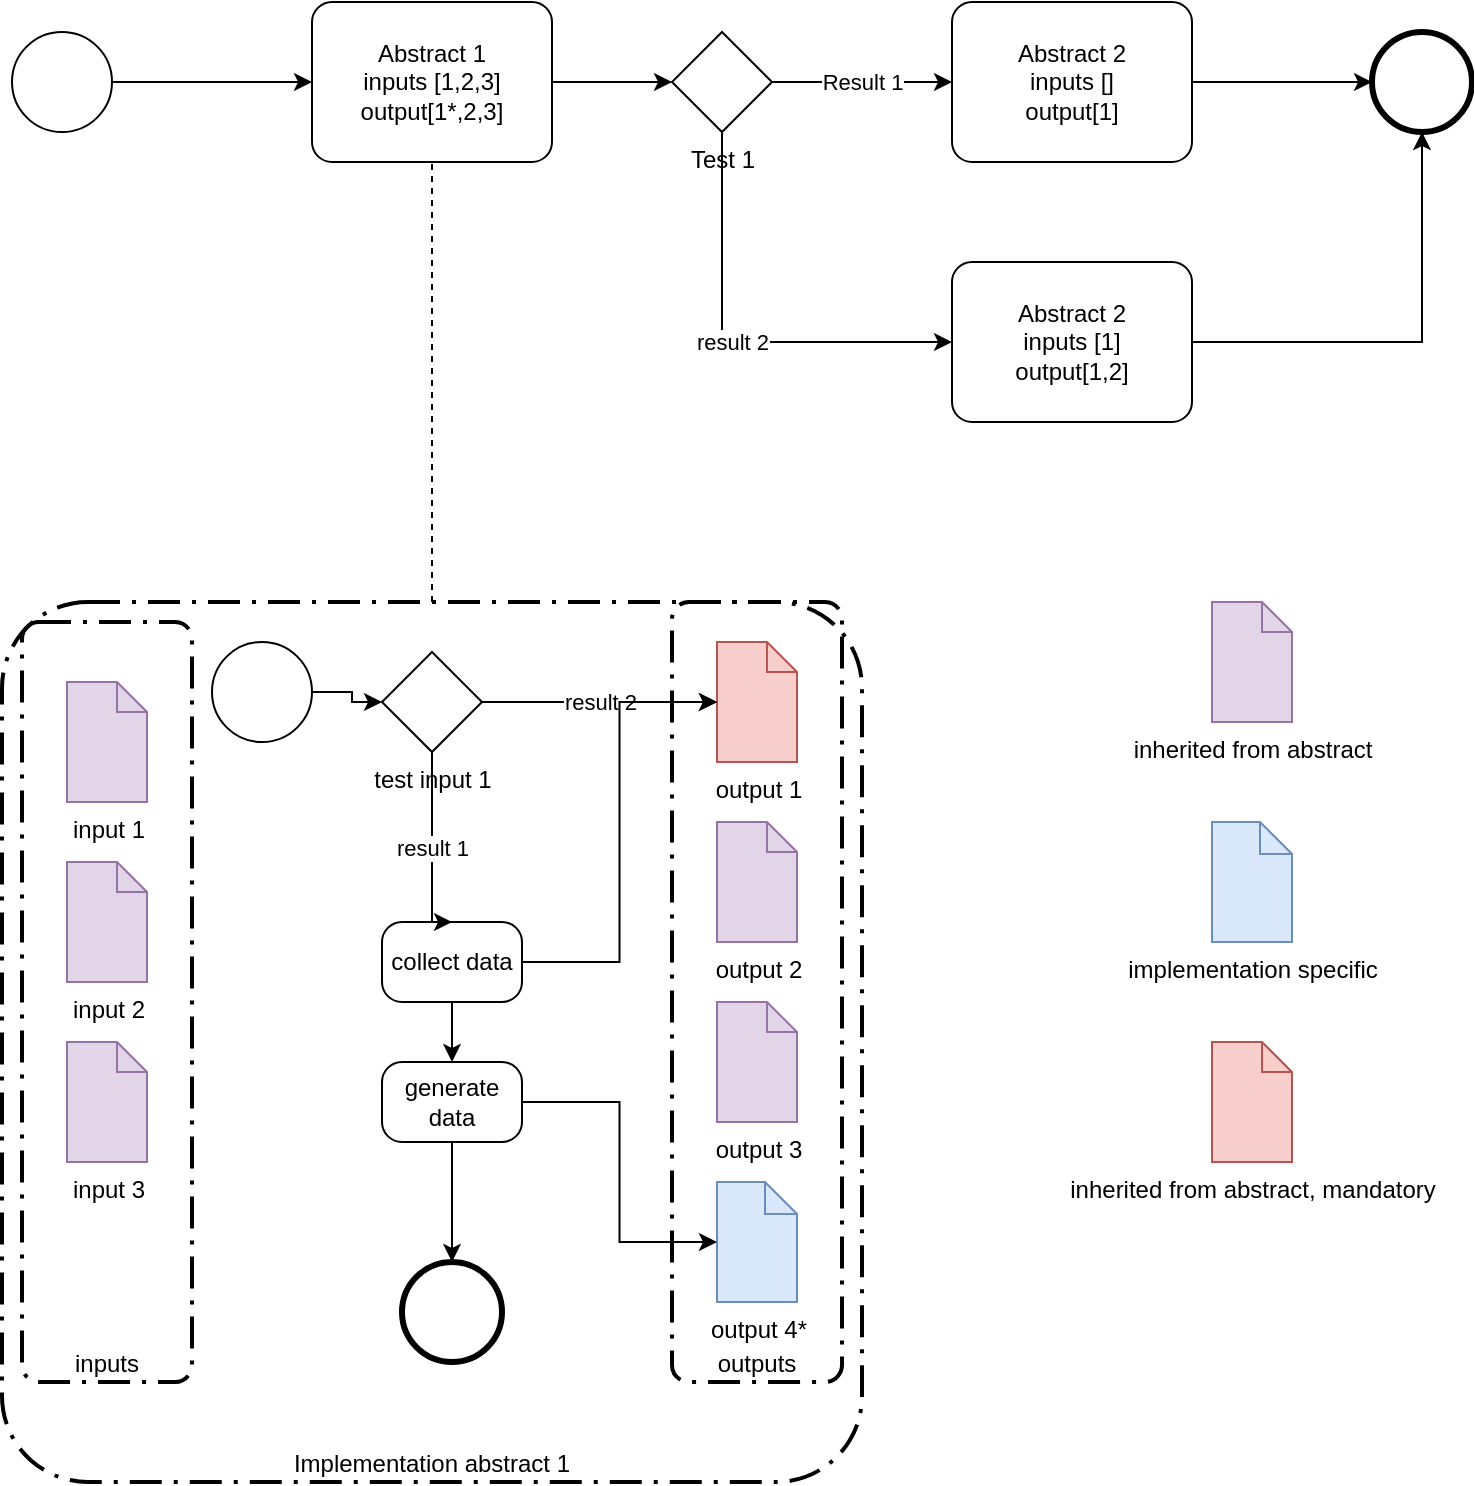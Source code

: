 <mxfile version="24.2.5" type="device" pages="2">
  <diagram name="concept" id="2iTqAW0Big8X_mHHIY5T">
    <mxGraphModel dx="1434" dy="879" grid="1" gridSize="10" guides="1" tooltips="1" connect="1" arrows="1" fold="1" page="1" pageScale="1" pageWidth="1100" pageHeight="850" math="0" shadow="0">
      <root>
        <mxCell id="0" />
        <mxCell id="1" parent="0" />
        <mxCell id="2z9fYpW-E8VklAimd4eZ-21" value="inputs" style="points=[[0.25,0,0],[0.5,0,0],[0.75,0,0],[1,0.25,0],[1,0.5,0],[1,0.75,0],[0.75,1,0],[0.5,1,0],[0.25,1,0],[0,0.75,0],[0,0.5,0],[0,0.25,0]];rounded=1;arcSize=10;dashed=1;strokeColor=#000000;fillColor=none;gradientColor=none;dashPattern=8 3 1 3;strokeWidth=2;whiteSpace=wrap;html=1;verticalAlign=bottom;" parent="1" vertex="1">
          <mxGeometry x="55" y="380" width="85" height="380" as="geometry" />
        </mxCell>
        <mxCell id="2z9fYpW-E8VklAimd4eZ-6" style="edgeStyle=orthogonalEdgeStyle;rounded=0;orthogonalLoop=1;jettySize=auto;html=1;" parent="1" source="2z9fYpW-E8VklAimd4eZ-2" target="2z9fYpW-E8VklAimd4eZ-5" edge="1">
          <mxGeometry relative="1" as="geometry" />
        </mxCell>
        <mxCell id="2z9fYpW-E8VklAimd4eZ-2" value="Abstract 1&lt;div&gt;inputs [1,2,3]&lt;/div&gt;&lt;div&gt;output[1*,2,3]&lt;/div&gt;" style="points=[[0.25,0,0],[0.5,0,0],[0.75,0,0],[1,0.25,0],[1,0.5,0],[1,0.75,0],[0.75,1,0],[0.5,1,0],[0.25,1,0],[0,0.75,0],[0,0.5,0],[0,0.25,0]];shape=mxgraph.bpmn.task;whiteSpace=wrap;rectStyle=rounded;size=10;html=1;container=1;expand=0;collapsible=0;taskMarker=abstract;" parent="1" vertex="1">
          <mxGeometry x="200" y="70" width="120" height="80" as="geometry" />
        </mxCell>
        <mxCell id="2z9fYpW-E8VklAimd4eZ-4" style="edgeStyle=orthogonalEdgeStyle;rounded=0;orthogonalLoop=1;jettySize=auto;html=1;" parent="1" source="2z9fYpW-E8VklAimd4eZ-3" target="2z9fYpW-E8VklAimd4eZ-2" edge="1">
          <mxGeometry relative="1" as="geometry" />
        </mxCell>
        <mxCell id="2z9fYpW-E8VklAimd4eZ-3" value="" style="points=[[0.145,0.145,0],[0.5,0,0],[0.855,0.145,0],[1,0.5,0],[0.855,0.855,0],[0.5,1,0],[0.145,0.855,0],[0,0.5,0]];shape=mxgraph.bpmn.event;html=1;verticalLabelPosition=bottom;labelBackgroundColor=#ffffff;verticalAlign=top;align=center;perimeter=ellipsePerimeter;outlineConnect=0;aspect=fixed;outline=standard;symbol=general;" parent="1" vertex="1">
          <mxGeometry x="50" y="85" width="50" height="50" as="geometry" />
        </mxCell>
        <mxCell id="2z9fYpW-E8VklAimd4eZ-8" value="Result 1" style="edgeStyle=orthogonalEdgeStyle;rounded=0;orthogonalLoop=1;jettySize=auto;html=1;" parent="1" source="2z9fYpW-E8VklAimd4eZ-5" target="2z9fYpW-E8VklAimd4eZ-7" edge="1">
          <mxGeometry relative="1" as="geometry" />
        </mxCell>
        <mxCell id="2z9fYpW-E8VklAimd4eZ-5" value="Test 1" style="points=[[0.25,0.25,0],[0.5,0,0],[0.75,0.25,0],[1,0.5,0],[0.75,0.75,0],[0.5,1,0],[0.25,0.75,0],[0,0.5,0]];shape=mxgraph.bpmn.gateway2;html=1;verticalLabelPosition=bottom;labelBackgroundColor=#ffffff;verticalAlign=top;align=center;perimeter=rhombusPerimeter;outlineConnect=0;outline=none;symbol=none;" parent="1" vertex="1">
          <mxGeometry x="380" y="85" width="50" height="50" as="geometry" />
        </mxCell>
        <mxCell id="2z9fYpW-E8VklAimd4eZ-13" style="edgeStyle=orthogonalEdgeStyle;rounded=0;orthogonalLoop=1;jettySize=auto;html=1;" parent="1" source="2z9fYpW-E8VklAimd4eZ-7" target="2z9fYpW-E8VklAimd4eZ-12" edge="1">
          <mxGeometry relative="1" as="geometry" />
        </mxCell>
        <mxCell id="2z9fYpW-E8VklAimd4eZ-7" value="Abstract 2&lt;div&gt;&lt;div&gt;inputs []&lt;/div&gt;&lt;div&gt;output[1]&lt;/div&gt;&lt;/div&gt;" style="points=[[0.25,0,0],[0.5,0,0],[0.75,0,0],[1,0.25,0],[1,0.5,0],[1,0.75,0],[0.75,1,0],[0.5,1,0],[0.25,1,0],[0,0.75,0],[0,0.5,0],[0,0.25,0]];shape=mxgraph.bpmn.task;whiteSpace=wrap;rectStyle=rounded;size=10;html=1;container=1;expand=0;collapsible=0;taskMarker=abstract;" parent="1" vertex="1">
          <mxGeometry x="520" y="70" width="120" height="80" as="geometry" />
        </mxCell>
        <mxCell id="2z9fYpW-E8VklAimd4eZ-12" value="" style="points=[[0.145,0.145,0],[0.5,0,0],[0.855,0.145,0],[1,0.5,0],[0.855,0.855,0],[0.5,1,0],[0.145,0.855,0],[0,0.5,0]];shape=mxgraph.bpmn.event;html=1;verticalLabelPosition=bottom;labelBackgroundColor=#ffffff;verticalAlign=top;align=center;perimeter=ellipsePerimeter;outlineConnect=0;aspect=fixed;outline=end;symbol=terminate2;" parent="1" vertex="1">
          <mxGeometry x="730" y="85" width="50" height="50" as="geometry" />
        </mxCell>
        <mxCell id="2z9fYpW-E8VklAimd4eZ-15" style="edgeStyle=orthogonalEdgeStyle;rounded=0;orthogonalLoop=1;jettySize=auto;html=1;" parent="1" source="2z9fYpW-E8VklAimd4eZ-14" target="2z9fYpW-E8VklAimd4eZ-12" edge="1">
          <mxGeometry relative="1" as="geometry" />
        </mxCell>
        <mxCell id="2z9fYpW-E8VklAimd4eZ-14" value="Abstract 2&lt;div&gt;&lt;div&gt;inputs [1]&lt;/div&gt;&lt;div&gt;output[1,2]&lt;/div&gt;&lt;/div&gt;" style="points=[[0.25,0,0],[0.5,0,0],[0.75,0,0],[1,0.25,0],[1,0.5,0],[1,0.75,0],[0.75,1,0],[0.5,1,0],[0.25,1,0],[0,0.75,0],[0,0.5,0],[0,0.25,0]];shape=mxgraph.bpmn.task;whiteSpace=wrap;rectStyle=rounded;size=10;html=1;container=1;expand=0;collapsible=0;taskMarker=abstract;" parent="1" vertex="1">
          <mxGeometry x="520" y="200" width="120" height="80" as="geometry" />
        </mxCell>
        <mxCell id="2z9fYpW-E8VklAimd4eZ-16" value="result 2" style="edgeStyle=orthogonalEdgeStyle;rounded=0;orthogonalLoop=1;jettySize=auto;html=1;entryX=0;entryY=0.5;entryDx=0;entryDy=0;entryPerimeter=0;" parent="1" source="2z9fYpW-E8VklAimd4eZ-5" target="2z9fYpW-E8VklAimd4eZ-14" edge="1">
          <mxGeometry relative="1" as="geometry">
            <Array as="points">
              <mxPoint x="405" y="240" />
            </Array>
          </mxGeometry>
        </mxCell>
        <mxCell id="2z9fYpW-E8VklAimd4eZ-18" value="" style="endArrow=none;dashed=1;html=1;rounded=0;entryX=0.5;entryY=1;entryDx=0;entryDy=0;entryPerimeter=0;" parent="1" source="2z9fYpW-E8VklAimd4eZ-19" target="2z9fYpW-E8VklAimd4eZ-2" edge="1">
          <mxGeometry width="50" height="50" relative="1" as="geometry">
            <mxPoint x="260" y="360" as="sourcePoint" />
            <mxPoint x="270" y="160" as="targetPoint" />
          </mxGeometry>
        </mxCell>
        <mxCell id="2z9fYpW-E8VklAimd4eZ-19" value="Implementation abstract 1" style="points=[[0.25,0,0],[0.5,0,0],[0.75,0,0],[1,0.25,0],[1,0.5,0],[1,0.75,0],[0.75,1,0],[0.5,1,0],[0.25,1,0],[0,0.75,0],[0,0.5,0],[0,0.25,0]];rounded=1;arcSize=10;dashed=1;strokeColor=#000000;fillColor=none;gradientColor=none;dashPattern=8 3 1 3;strokeWidth=2;whiteSpace=wrap;html=1;verticalAlign=bottom;" parent="1" vertex="1">
          <mxGeometry x="45" y="370" width="430" height="440" as="geometry" />
        </mxCell>
        <mxCell id="2z9fYpW-E8VklAimd4eZ-20" value="input 1" style="shape=mxgraph.bpmn.data;labelPosition=center;verticalLabelPosition=bottom;align=center;verticalAlign=top;size=15;html=1;fillColor=#e1d5e7;strokeColor=#9673a6;" parent="1" vertex="1">
          <mxGeometry x="77.5" y="410" width="40" height="60" as="geometry" />
        </mxCell>
        <mxCell id="2z9fYpW-E8VklAimd4eZ-22" value="outputs" style="points=[[0.25,0,0],[0.5,0,0],[0.75,0,0],[1,0.25,0],[1,0.5,0],[1,0.75,0],[0.75,1,0],[0.5,1,0],[0.25,1,0],[0,0.75,0],[0,0.5,0],[0,0.25,0]];rounded=1;arcSize=10;dashed=1;strokeColor=#000000;fillColor=none;gradientColor=none;dashPattern=8 3 1 3;strokeWidth=2;whiteSpace=wrap;html=1;verticalAlign=bottom;" parent="1" vertex="1">
          <mxGeometry x="380" y="370" width="85" height="390" as="geometry" />
        </mxCell>
        <mxCell id="2z9fYpW-E8VklAimd4eZ-23" value="input 2" style="shape=mxgraph.bpmn.data;labelPosition=center;verticalLabelPosition=bottom;align=center;verticalAlign=top;size=15;html=1;fillColor=#e1d5e7;strokeColor=#9673a6;" parent="1" vertex="1">
          <mxGeometry x="77.5" y="500" width="40" height="60" as="geometry" />
        </mxCell>
        <mxCell id="2z9fYpW-E8VklAimd4eZ-24" value="input 3" style="shape=mxgraph.bpmn.data;labelPosition=center;verticalLabelPosition=bottom;align=center;verticalAlign=top;size=15;html=1;fillColor=#e1d5e7;strokeColor=#9673a6;" parent="1" vertex="1">
          <mxGeometry x="77.5" y="590" width="40" height="60" as="geometry" />
        </mxCell>
        <mxCell id="2z9fYpW-E8VklAimd4eZ-26" value="output 1" style="shape=mxgraph.bpmn.data;labelPosition=center;verticalLabelPosition=bottom;align=center;verticalAlign=top;size=15;html=1;fillColor=#f8cecc;strokeColor=#b85450;" parent="1" vertex="1">
          <mxGeometry x="402.5" y="390" width="40" height="60" as="geometry" />
        </mxCell>
        <mxCell id="2z9fYpW-E8VklAimd4eZ-27" value="output 2" style="shape=mxgraph.bpmn.data;labelPosition=center;verticalLabelPosition=bottom;align=center;verticalAlign=top;size=15;html=1;fillColor=#e1d5e7;strokeColor=#9673a6;" parent="1" vertex="1">
          <mxGeometry x="402.5" y="480" width="40" height="60" as="geometry" />
        </mxCell>
        <mxCell id="2z9fYpW-E8VklAimd4eZ-28" value="output 3" style="shape=mxgraph.bpmn.data;labelPosition=center;verticalLabelPosition=bottom;align=center;verticalAlign=top;size=15;html=1;fillColor=#e1d5e7;strokeColor=#9673a6;" parent="1" vertex="1">
          <mxGeometry x="402.5" y="570" width="40" height="60" as="geometry" />
        </mxCell>
        <mxCell id="2z9fYpW-E8VklAimd4eZ-29" value="output 4*" style="shape=mxgraph.bpmn.data;labelPosition=center;verticalLabelPosition=bottom;align=center;verticalAlign=top;size=16;html=1;fillColor=#dae8fc;strokeColor=#6c8ebf;" parent="1" vertex="1">
          <mxGeometry x="402.5" y="660" width="40" height="60" as="geometry" />
        </mxCell>
        <mxCell id="2z9fYpW-E8VklAimd4eZ-36" value="inherited from abstract" style="shape=mxgraph.bpmn.data;labelPosition=center;verticalLabelPosition=bottom;align=center;verticalAlign=top;size=15;html=1;fillColor=#e1d5e7;strokeColor=#9673a6;" parent="1" vertex="1">
          <mxGeometry x="650" y="370" width="40" height="60" as="geometry" />
        </mxCell>
        <mxCell id="2z9fYpW-E8VklAimd4eZ-37" value="implementation specific" style="shape=mxgraph.bpmn.data;labelPosition=center;verticalLabelPosition=bottom;align=center;verticalAlign=top;size=16;html=1;fillColor=#dae8fc;strokeColor=#6c8ebf;" parent="1" vertex="1">
          <mxGeometry x="650" y="480" width="40" height="60" as="geometry" />
        </mxCell>
        <mxCell id="2z9fYpW-E8VklAimd4eZ-38" value="inherited from abstract, mandatory" style="shape=mxgraph.bpmn.data;labelPosition=center;verticalLabelPosition=bottom;align=center;verticalAlign=top;size=15;html=1;fillColor=#f8cecc;strokeColor=#b85450;" parent="1" vertex="1">
          <mxGeometry x="650" y="590" width="40" height="60" as="geometry" />
        </mxCell>
        <mxCell id="2z9fYpW-E8VklAimd4eZ-42" style="edgeStyle=orthogonalEdgeStyle;rounded=0;orthogonalLoop=1;jettySize=auto;html=1;" parent="1" source="2z9fYpW-E8VklAimd4eZ-39" target="2z9fYpW-E8VklAimd4eZ-43" edge="1">
          <mxGeometry relative="1" as="geometry">
            <mxPoint x="230" y="415" as="targetPoint" />
          </mxGeometry>
        </mxCell>
        <mxCell id="2z9fYpW-E8VklAimd4eZ-39" value="" style="points=[[0.145,0.145,0],[0.5,0,0],[0.855,0.145,0],[1,0.5,0],[0.855,0.855,0],[0.5,1,0],[0.145,0.855,0],[0,0.5,0]];shape=mxgraph.bpmn.event;html=1;verticalLabelPosition=bottom;labelBackgroundColor=#ffffff;verticalAlign=top;align=center;perimeter=ellipsePerimeter;outlineConnect=0;aspect=fixed;outline=standard;symbol=general;" parent="1" vertex="1">
          <mxGeometry x="150" y="390" width="50" height="50" as="geometry" />
        </mxCell>
        <mxCell id="2z9fYpW-E8VklAimd4eZ-40" value="" style="points=[[0.145,0.145,0],[0.5,0,0],[0.855,0.145,0],[1,0.5,0],[0.855,0.855,0],[0.5,1,0],[0.145,0.855,0],[0,0.5,0]];shape=mxgraph.bpmn.event;html=1;verticalLabelPosition=bottom;labelBackgroundColor=#ffffff;verticalAlign=top;align=center;perimeter=ellipsePerimeter;outlineConnect=0;aspect=fixed;outline=end;symbol=terminate2;" parent="1" vertex="1">
          <mxGeometry x="245" y="700" width="50" height="50" as="geometry" />
        </mxCell>
        <mxCell id="2z9fYpW-E8VklAimd4eZ-48" value="result 2" style="edgeStyle=orthogonalEdgeStyle;rounded=0;orthogonalLoop=1;jettySize=auto;html=1;" parent="1" source="2z9fYpW-E8VklAimd4eZ-43" target="2z9fYpW-E8VklAimd4eZ-26" edge="1">
          <mxGeometry relative="1" as="geometry" />
        </mxCell>
        <mxCell id="2z9fYpW-E8VklAimd4eZ-43" value="test input 1" style="points=[[0.25,0.25,0],[0.5,0,0],[0.75,0.25,0],[1,0.5,0],[0.75,0.75,0],[0.5,1,0],[0.25,0.75,0],[0,0.5,0]];shape=mxgraph.bpmn.gateway2;html=1;verticalLabelPosition=bottom;labelBackgroundColor=#ffffff;verticalAlign=top;align=center;perimeter=rhombusPerimeter;outlineConnect=0;outline=none;symbol=none;" parent="1" vertex="1">
          <mxGeometry x="235" y="395" width="50" height="50" as="geometry" />
        </mxCell>
        <mxCell id="2z9fYpW-E8VklAimd4eZ-45" value="collect data" style="points=[[0.25,0,0],[0.5,0,0],[0.75,0,0],[1,0.25,0],[1,0.5,0],[1,0.75,0],[0.75,1,0],[0.5,1,0],[0.25,1,0],[0,0.75,0],[0,0.5,0],[0,0.25,0]];shape=mxgraph.bpmn.task;whiteSpace=wrap;rectStyle=rounded;size=10;html=1;container=1;expand=0;collapsible=0;taskMarker=abstract;" parent="1" vertex="1">
          <mxGeometry x="235" y="530" width="70" height="40" as="geometry" />
        </mxCell>
        <mxCell id="2z9fYpW-E8VklAimd4eZ-46" value="result 1" style="edgeStyle=orthogonalEdgeStyle;rounded=0;orthogonalLoop=1;jettySize=auto;html=1;entryX=0.5;entryY=0;entryDx=0;entryDy=0;entryPerimeter=0;" parent="1" source="2z9fYpW-E8VklAimd4eZ-43" target="2z9fYpW-E8VklAimd4eZ-45" edge="1">
          <mxGeometry relative="1" as="geometry">
            <Array as="points">
              <mxPoint x="260" y="530" />
            </Array>
          </mxGeometry>
        </mxCell>
        <mxCell id="2z9fYpW-E8VklAimd4eZ-47" style="edgeStyle=orthogonalEdgeStyle;rounded=0;orthogonalLoop=1;jettySize=auto;html=1;entryX=0;entryY=0.5;entryDx=0;entryDy=0;entryPerimeter=0;" parent="1" source="2z9fYpW-E8VklAimd4eZ-45" target="2z9fYpW-E8VklAimd4eZ-26" edge="1">
          <mxGeometry relative="1" as="geometry" />
        </mxCell>
        <mxCell id="2z9fYpW-E8VklAimd4eZ-49" style="edgeStyle=orthogonalEdgeStyle;rounded=0;orthogonalLoop=1;jettySize=auto;html=1;entryX=0.5;entryY=0;entryDx=0;entryDy=0;entryPerimeter=0;" parent="1" source="2z9fYpW-E8VklAimd4eZ-50" target="2z9fYpW-E8VklAimd4eZ-40" edge="1">
          <mxGeometry relative="1" as="geometry" />
        </mxCell>
        <mxCell id="2z9fYpW-E8VklAimd4eZ-51" value="" style="edgeStyle=orthogonalEdgeStyle;rounded=0;orthogonalLoop=1;jettySize=auto;html=1;entryX=0.5;entryY=0;entryDx=0;entryDy=0;entryPerimeter=0;" parent="1" source="2z9fYpW-E8VklAimd4eZ-45" target="2z9fYpW-E8VklAimd4eZ-50" edge="1">
          <mxGeometry relative="1" as="geometry">
            <mxPoint x="270" y="570" as="sourcePoint" />
            <mxPoint x="270" y="700" as="targetPoint" />
          </mxGeometry>
        </mxCell>
        <mxCell id="2z9fYpW-E8VklAimd4eZ-50" value="generate data" style="points=[[0.25,0,0],[0.5,0,0],[0.75,0,0],[1,0.25,0],[1,0.5,0],[1,0.75,0],[0.75,1,0],[0.5,1,0],[0.25,1,0],[0,0.75,0],[0,0.5,0],[0,0.25,0]];shape=mxgraph.bpmn.task;whiteSpace=wrap;rectStyle=rounded;size=10;html=1;container=1;expand=0;collapsible=0;taskMarker=abstract;" parent="1" vertex="1">
          <mxGeometry x="235" y="600" width="70" height="40" as="geometry" />
        </mxCell>
        <mxCell id="2z9fYpW-E8VklAimd4eZ-52" style="edgeStyle=orthogonalEdgeStyle;rounded=0;orthogonalLoop=1;jettySize=auto;html=1;entryX=0;entryY=0.5;entryDx=0;entryDy=0;entryPerimeter=0;" parent="1" source="2z9fYpW-E8VklAimd4eZ-50" target="2z9fYpW-E8VklAimd4eZ-29" edge="1">
          <mxGeometry relative="1" as="geometry" />
        </mxCell>
      </root>
    </mxGraphModel>
  </diagram>
  <diagram id="RDarXf2TzYww0I_Zzp77" name="Workflow">
    <mxGraphModel dx="1434" dy="839" grid="1" gridSize="10" guides="1" tooltips="1" connect="1" arrows="1" fold="1" page="1" pageScale="1" pageWidth="1100" pageHeight="850" math="0" shadow="0">
      <root>
        <mxCell id="0" />
        <mxCell id="1" parent="0" />
        <mxCell id="tJC1nWZ6yWwXoF0uYfr7-1" value="Authoring" style="swimlane;html=1;childLayout=stackLayout;resizeParent=1;resizeParentMax=0;horizontal=0;startSize=20;horizontalStack=0;whiteSpace=wrap;" vertex="1" parent="1">
          <mxGeometry y="10" width="1090" height="350" as="geometry" />
        </mxCell>
        <mxCell id="tJC1nWZ6yWwXoF0uYfr7-2" value="Guidline Author" style="swimlane;html=1;startSize=20;horizontal=0;" vertex="1" parent="tJC1nWZ6yWwXoF0uYfr7-1">
          <mxGeometry x="20" width="1070" height="120" as="geometry" />
        </mxCell>
        <mxCell id="tJC1nWZ6yWwXoF0uYfr7-7" style="edgeStyle=orthogonalEdgeStyle;rounded=0;orthogonalLoop=1;jettySize=auto;html=1;dashed=1;" edge="1" parent="tJC1nWZ6yWwXoF0uYfr7-2" source="tJC1nWZ6yWwXoF0uYfr7-5" target="tJC1nWZ6yWwXoF0uYfr7-6">
          <mxGeometry relative="1" as="geometry" />
        </mxCell>
        <mxCell id="tJC1nWZ6yWwXoF0uYfr7-5" value="L1" style="shape=mxgraph.bpmn.data;labelPosition=center;verticalLabelPosition=bottom;align=center;verticalAlign=top;size=15;html=1;bpmnTransferType=input;" vertex="1" parent="tJC1nWZ6yWwXoF0uYfr7-2">
          <mxGeometry x="50" y="25" width="40" height="60" as="geometry" />
        </mxCell>
        <mxCell id="tJC1nWZ6yWwXoF0uYfr7-6" value="Making L2&amp;nbsp;" style="points=[[0.25,0,0],[0.5,0,0],[0.75,0,0],[1,0.25,0],[1,0.5,0],[1,0.75,0],[0.75,1,0],[0.5,1,0],[0.25,1,0],[0,0.75,0],[0,0.5,0],[0,0.25,0]];shape=mxgraph.bpmn.task;whiteSpace=wrap;rectStyle=rounded;size=10;html=1;container=1;expand=0;collapsible=0;taskMarker=abstract;fillColor=#dae8fc;strokeColor=#6c8ebf;" vertex="1" parent="tJC1nWZ6yWwXoF0uYfr7-2">
          <mxGeometry x="150" y="20" width="100" height="70" as="geometry" />
        </mxCell>
        <mxCell id="tJC1nWZ6yWwXoF0uYfr7-12" value="Publish L2" style="shape=mxgraph.bpmn.event;html=1;verticalLabelPosition=bottom;labelBackgroundColor=#ffffff;verticalAlign=top;align=center;outlineConnect=0;aspect=fixed;outline=throwing;symbol=message;points=[[0.145,0.145,0],[0.5,0,0],[0.855,0.145,0],[1,0.5,0],[0.855,0.855,0],[0.5,1,0],[0.145,0.855,0],[0,0.5,0]];perimeter=ellipsePerimeter;" vertex="1" parent="tJC1nWZ6yWwXoF0uYfr7-2">
          <mxGeometry x="330" width="50" height="50" as="geometry" />
        </mxCell>
        <mxCell id="tJC1nWZ6yWwXoF0uYfr7-13" style="edgeStyle=orthogonalEdgeStyle;rounded=0;orthogonalLoop=1;jettySize=auto;html=1;" edge="1" parent="tJC1nWZ6yWwXoF0uYfr7-2" source="tJC1nWZ6yWwXoF0uYfr7-6" target="tJC1nWZ6yWwXoF0uYfr7-12">
          <mxGeometry relative="1" as="geometry" />
        </mxCell>
        <mxCell id="tJC1nWZ6yWwXoF0uYfr7-8" value="BPMN L2 IG- only abstracted model" style="shape=mxgraph.bpmn.data;labelPosition=center;verticalLabelPosition=bottom;align=center;verticalAlign=top;size=15;html=1;" vertex="1" parent="tJC1nWZ6yWwXoF0uYfr7-2">
          <mxGeometry x="420" y="40" width="40" height="60" as="geometry" />
        </mxCell>
        <mxCell id="tJC1nWZ6yWwXoF0uYfr7-9" style="edgeStyle=orthogonalEdgeStyle;rounded=0;orthogonalLoop=1;jettySize=auto;html=1;dashed=1;" edge="1" parent="tJC1nWZ6yWwXoF0uYfr7-2" source="tJC1nWZ6yWwXoF0uYfr7-6" target="tJC1nWZ6yWwXoF0uYfr7-8">
          <mxGeometry relative="1" as="geometry" />
        </mxCell>
        <mxCell id="tJC1nWZ6yWwXoF0uYfr7-4" value="Implementor" style="swimlane;html=1;startSize=20;horizontal=0;" vertex="1" parent="tJC1nWZ6yWwXoF0uYfr7-1">
          <mxGeometry x="20" y="120" width="1070" height="120" as="geometry" />
        </mxCell>
        <mxCell id="tJC1nWZ6yWwXoF0uYfr7-17" style="edgeStyle=orthogonalEdgeStyle;rounded=0;orthogonalLoop=1;jettySize=auto;html=1;" edge="1" parent="tJC1nWZ6yWwXoF0uYfr7-4" source="tJC1nWZ6yWwXoF0uYfr7-10" target="tJC1nWZ6yWwXoF0uYfr7-16">
          <mxGeometry relative="1" as="geometry" />
        </mxCell>
        <mxCell id="tJC1nWZ6yWwXoF0uYfr7-10" value="Import BPMN L2 IG&amp;nbsp;" style="points=[[0.25,0,0],[0.5,0,0],[0.75,0,0],[1,0.25,0],[1,0.5,0],[1,0.75,0],[0.75,1,0],[0.5,1,0],[0.25,1,0],[0,0.75,0],[0,0.5,0],[0,0.25,0]];shape=mxgraph.bpmn.task;whiteSpace=wrap;rectStyle=rounded;size=10;html=1;container=1;expand=0;collapsible=0;taskMarker=abstract;fillColor=#dae8fc;strokeColor=#6c8ebf;" vertex="1" parent="tJC1nWZ6yWwXoF0uYfr7-4">
          <mxGeometry x="390" y="22.5" width="100" height="65" as="geometry" />
        </mxCell>
        <mxCell id="tJC1nWZ6yWwXoF0uYfr7-14" value="recieve publsihed IG" style="points=[[0.145,0.145,0],[0.5,0,0],[0.855,0.145,0],[1,0.5,0],[0.855,0.855,0],[0.5,1,0],[0.145,0.855,0],[0,0.5,0]];shape=mxgraph.bpmn.event;html=1;verticalLabelPosition=bottom;labelBackgroundColor=#ffffff;verticalAlign=top;align=center;perimeter=ellipsePerimeter;outlineConnect=0;aspect=fixed;outline=standard;symbol=message;" vertex="1" parent="tJC1nWZ6yWwXoF0uYfr7-4">
          <mxGeometry x="270" y="30" width="50" height="50" as="geometry" />
        </mxCell>
        <mxCell id="tJC1nWZ6yWwXoF0uYfr7-15" style="edgeStyle=orthogonalEdgeStyle;rounded=0;orthogonalLoop=1;jettySize=auto;html=1;" edge="1" parent="tJC1nWZ6yWwXoF0uYfr7-4" source="tJC1nWZ6yWwXoF0uYfr7-14" target="tJC1nWZ6yWwXoF0uYfr7-10">
          <mxGeometry relative="1" as="geometry" />
        </mxCell>
        <mxCell id="tJC1nWZ6yWwXoF0uYfr7-19" style="edgeStyle=orthogonalEdgeStyle;rounded=0;orthogonalLoop=1;jettySize=auto;html=1;" edge="1" parent="tJC1nWZ6yWwXoF0uYfr7-4" source="tJC1nWZ6yWwXoF0uYfr7-16" target="tJC1nWZ6yWwXoF0uYfr7-24">
          <mxGeometry relative="1" as="geometry">
            <mxPoint x="730" y="55" as="targetPoint" />
          </mxGeometry>
        </mxCell>
        <mxCell id="tJC1nWZ6yWwXoF0uYfr7-16" value="Define the implemtation activities" style="points=[[0.25,0,0],[0.5,0,0],[0.75,0,0],[1,0.25,0],[1,0.5,0],[1,0.75,0],[0.75,1,0],[0.5,1,0],[0.25,1,0],[0,0.75,0],[0,0.5,0],[0,0.25,0]];shape=mxgraph.bpmn.task;whiteSpace=wrap;rectStyle=rounded;size=10;html=1;container=1;expand=0;collapsible=0;taskMarker=abstract;fillColor=#dae8fc;strokeColor=#6c8ebf;" vertex="1" parent="tJC1nWZ6yWwXoF0uYfr7-4">
          <mxGeometry x="520" y="22.5" width="100" height="65" as="geometry" />
        </mxCell>
        <mxCell id="tJC1nWZ6yWwXoF0uYfr7-24" value="Generate L3 for a with specific strategy" style="points=[[0.25,0,0],[0.5,0,0],[0.75,0,0],[1,0.25,0],[1,0.5,0],[1,0.75,0],[0.75,1,0],[0.5,1,0],[0.25,1,0],[0,0.75,0],[0,0.5,0],[0,0.25,0]];shape=mxgraph.bpmn.task;whiteSpace=wrap;rectStyle=rounded;size=10;html=1;container=1;expand=0;collapsible=0;taskMarker=abstract;fillColor=#dae8fc;strokeColor=#6c8ebf;" vertex="1" parent="tJC1nWZ6yWwXoF0uYfr7-4">
          <mxGeometry x="650" y="22.5" width="100" height="65" as="geometry" />
        </mxCell>
        <mxCell id="tJC1nWZ6yWwXoF0uYfr7-31" value="Send to file to the L4 management platform" style="points=[[0.25,0,0],[0.5,0,0],[0.75,0,0],[1,0.25,0],[1,0.5,0],[1,0.75,0],[0.75,1,0],[0.5,1,0],[0.25,1,0],[0,0.75,0],[0,0.5,0],[0,0.25,0]];shape=mxgraph.bpmn.task;whiteSpace=wrap;rectStyle=rounded;size=10;html=1;container=1;expand=0;collapsible=0;taskMarker=abstract;fillColor=#dae8fc;strokeColor=#6c8ebf;" vertex="1" parent="tJC1nWZ6yWwXoF0uYfr7-4">
          <mxGeometry x="930" y="22.5" width="100" height="65" as="geometry" />
        </mxCell>
        <mxCell id="tJC1nWZ6yWwXoF0uYfr7-3" value="Automation" style="swimlane;html=1;startSize=20;horizontal=0;" vertex="1" parent="tJC1nWZ6yWwXoF0uYfr7-1">
          <mxGeometry x="20" y="240" width="1070" height="110" as="geometry" />
        </mxCell>
        <mxCell id="tJC1nWZ6yWwXoF0uYfr7-21" value="Validate" style="points=[[0.25,0,0],[0.5,0,0],[0.75,0,0],[1,0.25,0],[1,0.5,0],[1,0.75,0],[0.75,1,0],[0.5,1,0],[0.25,1,0],[0,0.75,0],[0,0.5,0],[0,0.25,0]];shape=mxgraph.bpmn.task;whiteSpace=wrap;rectStyle=rounded;size=10;html=1;container=1;expand=0;collapsible=0;taskMarker=abstract;fillColor=#fff2cc;strokeColor=#d6b656;" vertex="1" parent="tJC1nWZ6yWwXoF0uYfr7-3">
          <mxGeometry x="150" y="20" width="100" height="70" as="geometry" />
        </mxCell>
        <mxCell id="tJC1nWZ6yWwXoF0uYfr7-27" style="edgeStyle=orthogonalEdgeStyle;rounded=0;orthogonalLoop=1;jettySize=auto;html=1;" edge="1" parent="tJC1nWZ6yWwXoF0uYfr7-3" source="tJC1nWZ6yWwXoF0uYfr7-25" target="tJC1nWZ6yWwXoF0uYfr7-26">
          <mxGeometry relative="1" as="geometry" />
        </mxCell>
        <mxCell id="tJC1nWZ6yWwXoF0uYfr7-25" value="Prepare: Merge, restructure BPMN" style="points=[[0.25,0,0],[0.5,0,0],[0.75,0,0],[1,0.25,0],[1,0.5,0],[1,0.75,0],[0.75,1,0],[0.5,1,0],[0.25,1,0],[0,0.75,0],[0,0.5,0],[0,0.25,0]];shape=mxgraph.bpmn.task;whiteSpace=wrap;rectStyle=rounded;size=10;html=1;container=1;expand=0;collapsible=0;taskMarker=abstract;fillColor=#fff2cc;strokeColor=#d6b656;" vertex="1" parent="tJC1nWZ6yWwXoF0uYfr7-3">
          <mxGeometry x="650" y="20" width="100" height="70" as="geometry" />
        </mxCell>
        <mxCell id="tJC1nWZ6yWwXoF0uYfr7-29" style="edgeStyle=orthogonalEdgeStyle;rounded=0;orthogonalLoop=1;jettySize=auto;html=1;" edge="1" parent="tJC1nWZ6yWwXoF0uYfr7-3" source="tJC1nWZ6yWwXoF0uYfr7-26" target="tJC1nWZ6yWwXoF0uYfr7-28">
          <mxGeometry relative="1" as="geometry" />
        </mxCell>
        <mxCell id="tJC1nWZ6yWwXoF0uYfr7-26" value="Transorm: use converter to transform task into something useable&amp;nbsp;" style="points=[[0.25,0,0],[0.5,0,0],[0.75,0,0],[1,0.25,0],[1,0.5,0],[1,0.75,0],[0.75,1,0],[0.5,1,0],[0.25,1,0],[0,0.75,0],[0,0.5,0],[0,0.25,0]];shape=mxgraph.bpmn.task;whiteSpace=wrap;rectStyle=rounded;size=10;html=1;container=1;expand=0;collapsible=0;taskMarker=abstract;fillColor=#fff2cc;strokeColor=#d6b656;" vertex="1" parent="tJC1nWZ6yWwXoF0uYfr7-3">
          <mxGeometry x="790" y="20" width="100" height="70" as="geometry" />
        </mxCell>
        <mxCell id="tJC1nWZ6yWwXoF0uYfr7-28" value="Export: provide file usable in the L4" style="points=[[0.25,0,0],[0.5,0,0],[0.75,0,0],[1,0.25,0],[1,0.5,0],[1,0.75,0],[0.75,1,0],[0.5,1,0],[0.25,1,0],[0,0.75,0],[0,0.5,0],[0,0.25,0]];shape=mxgraph.bpmn.task;whiteSpace=wrap;rectStyle=rounded;size=10;html=1;container=1;expand=0;collapsible=0;taskMarker=abstract;fillColor=#fff2cc;strokeColor=#d6b656;" vertex="1" parent="tJC1nWZ6yWwXoF0uYfr7-3">
          <mxGeometry x="930" y="20" width="100" height="70" as="geometry" />
        </mxCell>
        <mxCell id="tJC1nWZ6yWwXoF0uYfr7-35" value="BPMN L2 Implementable" style="shape=mxgraph.bpmn.data;labelPosition=center;verticalLabelPosition=bottom;align=center;verticalAlign=top;size=15;html=1;" vertex="1" parent="tJC1nWZ6yWwXoF0uYfr7-3">
          <mxGeometry x="550" y="20" width="40" height="60" as="geometry" />
        </mxCell>
        <mxCell id="tJC1nWZ6yWwXoF0uYfr7-11" style="edgeStyle=orthogonalEdgeStyle;rounded=0;orthogonalLoop=1;jettySize=auto;html=1;" edge="1" parent="tJC1nWZ6yWwXoF0uYfr7-1" source="tJC1nWZ6yWwXoF0uYfr7-8" target="tJC1nWZ6yWwXoF0uYfr7-10">
          <mxGeometry relative="1" as="geometry" />
        </mxCell>
        <mxCell id="tJC1nWZ6yWwXoF0uYfr7-22" style="edgeStyle=orthogonalEdgeStyle;rounded=0;orthogonalLoop=1;jettySize=auto;html=1;exitX=0.25;exitY=1;exitDx=0;exitDy=0;exitPerimeter=0;entryX=0.25;entryY=0;entryDx=0;entryDy=0;entryPerimeter=0;" edge="1" parent="tJC1nWZ6yWwXoF0uYfr7-1" source="tJC1nWZ6yWwXoF0uYfr7-6" target="tJC1nWZ6yWwXoF0uYfr7-21">
          <mxGeometry relative="1" as="geometry" />
        </mxCell>
        <mxCell id="tJC1nWZ6yWwXoF0uYfr7-23" style="edgeStyle=orthogonalEdgeStyle;rounded=0;orthogonalLoop=1;jettySize=auto;html=1;entryX=0.75;entryY=1;entryDx=0;entryDy=0;entryPerimeter=0;exitX=0.75;exitY=0;exitDx=0;exitDy=0;exitPerimeter=0;" edge="1" parent="tJC1nWZ6yWwXoF0uYfr7-1" source="tJC1nWZ6yWwXoF0uYfr7-21" target="tJC1nWZ6yWwXoF0uYfr7-6">
          <mxGeometry relative="1" as="geometry" />
        </mxCell>
        <mxCell id="tJC1nWZ6yWwXoF0uYfr7-30" style="edgeStyle=orthogonalEdgeStyle;rounded=0;orthogonalLoop=1;jettySize=auto;html=1;" edge="1" parent="tJC1nWZ6yWwXoF0uYfr7-1" source="tJC1nWZ6yWwXoF0uYfr7-24" target="tJC1nWZ6yWwXoF0uYfr7-25">
          <mxGeometry relative="1" as="geometry" />
        </mxCell>
        <mxCell id="tJC1nWZ6yWwXoF0uYfr7-32" style="edgeStyle=orthogonalEdgeStyle;rounded=0;orthogonalLoop=1;jettySize=auto;html=1;" edge="1" parent="tJC1nWZ6yWwXoF0uYfr7-1" source="tJC1nWZ6yWwXoF0uYfr7-28" target="tJC1nWZ6yWwXoF0uYfr7-31">
          <mxGeometry relative="1" as="geometry" />
        </mxCell>
        <mxCell id="tJC1nWZ6yWwXoF0uYfr7-36" style="edgeStyle=orthogonalEdgeStyle;rounded=0;orthogonalLoop=1;jettySize=auto;html=1;dashed=1;" edge="1" parent="tJC1nWZ6yWwXoF0uYfr7-1" source="tJC1nWZ6yWwXoF0uYfr7-16" target="tJC1nWZ6yWwXoF0uYfr7-35">
          <mxGeometry relative="1" as="geometry" />
        </mxCell>
        <mxCell id="tJC1nWZ6yWwXoF0uYfr7-33" value="BE tassk" style="points=[[0.25,0,0],[0.5,0,0],[0.75,0,0],[1,0.25,0],[1,0.5,0],[1,0.75,0],[0.75,1,0],[0.5,1,0],[0.25,1,0],[0,0.75,0],[0,0.5,0],[0,0.25,0]];shape=mxgraph.bpmn.task;whiteSpace=wrap;rectStyle=rounded;size=10;html=1;container=1;expand=0;collapsible=0;taskMarker=abstract;fillColor=#fff2cc;strokeColor=#d6b656;" vertex="1" parent="1">
          <mxGeometry x="90" y="390" width="100" height="70" as="geometry" />
        </mxCell>
        <mxCell id="tJC1nWZ6yWwXoF0uYfr7-34" value="FE task" style="points=[[0.25,0,0],[0.5,0,0],[0.75,0,0],[1,0.25,0],[1,0.5,0],[1,0.75,0],[0.75,1,0],[0.5,1,0],[0.25,1,0],[0,0.75,0],[0,0.5,0],[0,0.25,0]];shape=mxgraph.bpmn.task;whiteSpace=wrap;rectStyle=rounded;size=10;html=1;container=1;expand=0;collapsible=0;taskMarker=abstract;fillColor=#dae8fc;strokeColor=#6c8ebf;" vertex="1" parent="1">
          <mxGeometry x="240" y="390" width="100" height="70" as="geometry" />
        </mxCell>
      </root>
    </mxGraphModel>
  </diagram>
</mxfile>
